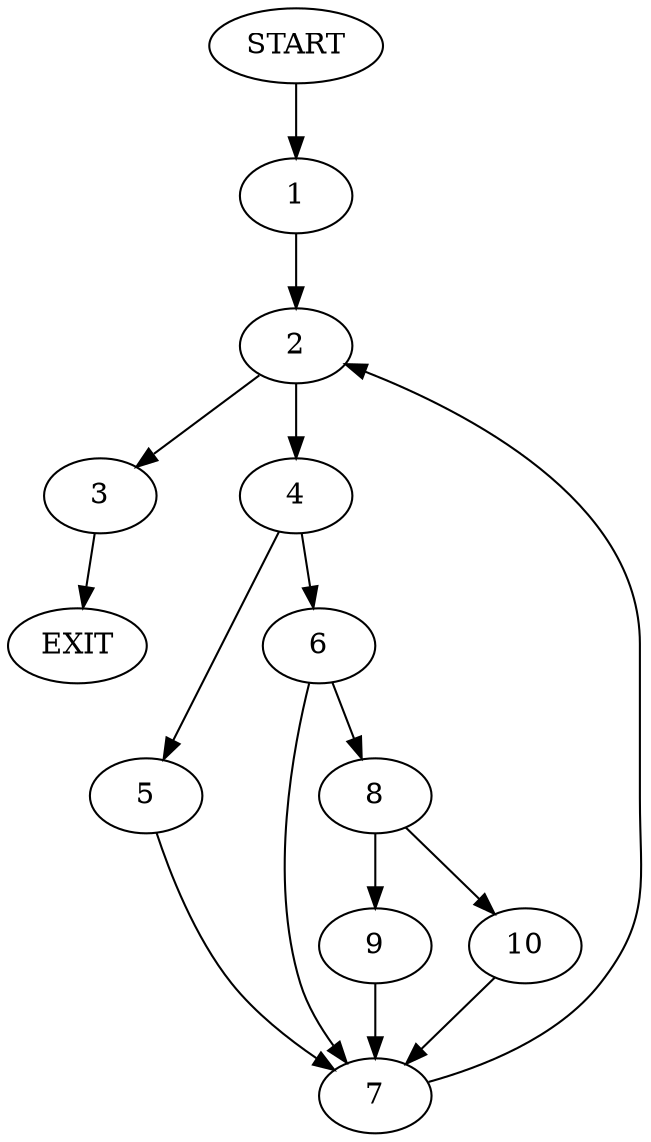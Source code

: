 digraph {
0 [label="START"]
11 [label="EXIT"]
0 -> 1
1 -> 2
2 -> 3
2 -> 4
4 -> 5
4 -> 6
3 -> 11
5 -> 7
6 -> 7
6 -> 8
7 -> 2
8 -> 9
8 -> 10
9 -> 7
10 -> 7
}
